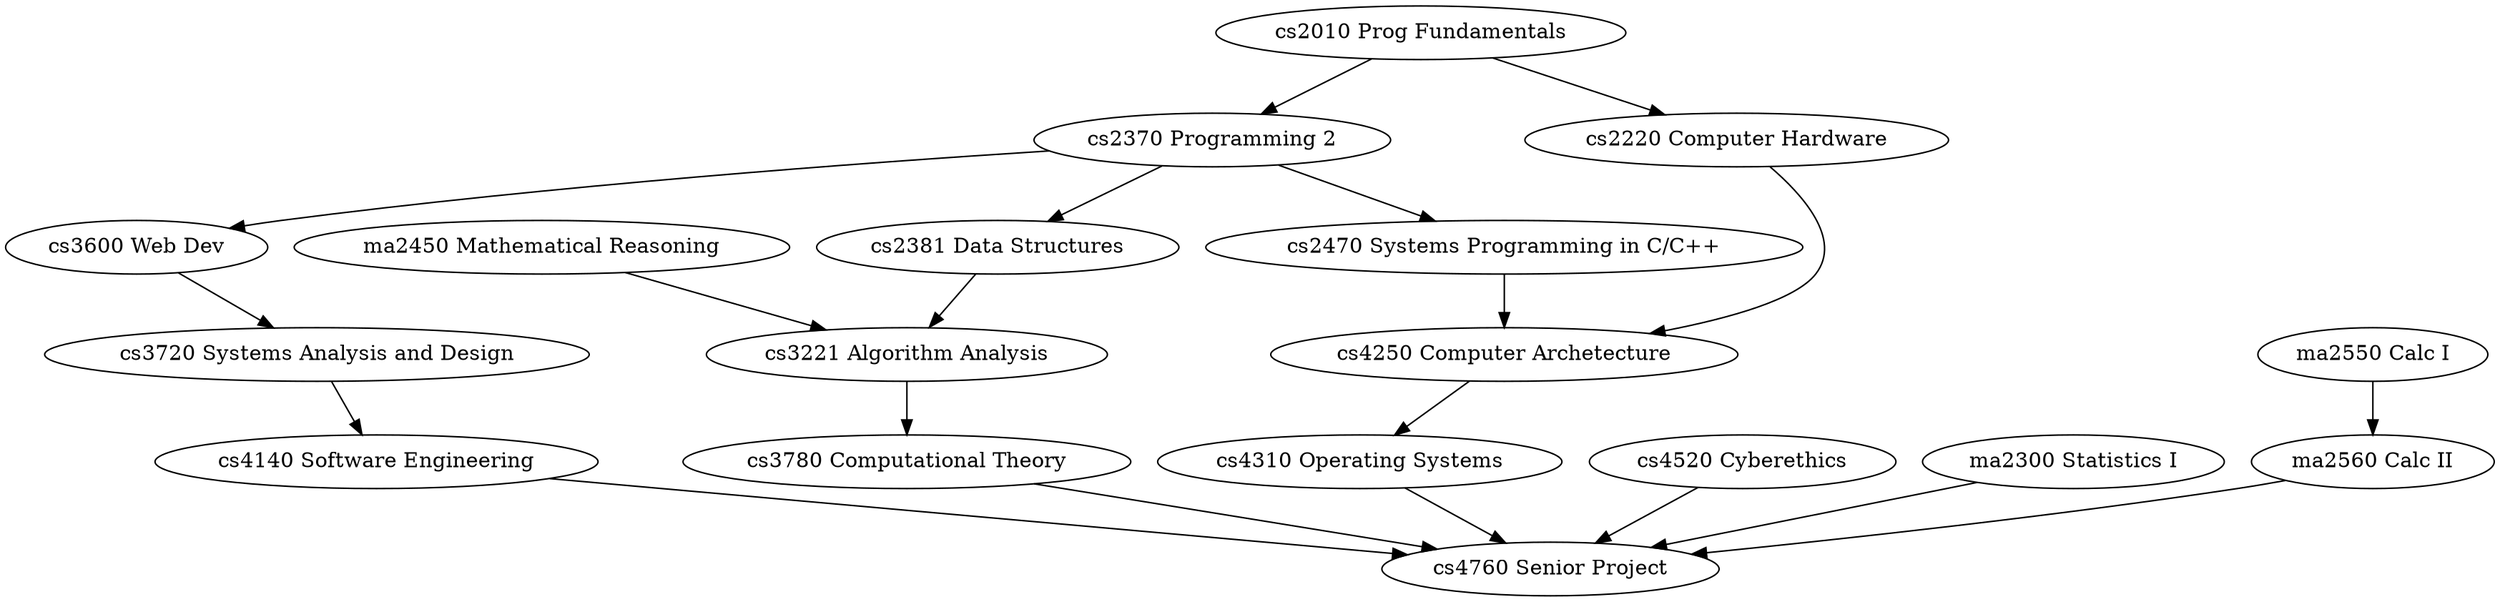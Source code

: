 
digraph {
  // Programming Sequence
  cs2010 [label="\N Prog Fundamentals"]

  cs2370 [label="\N Programming 2"]
  cs2010 -> cs2370

  cs2381 [label="\N Data Structures"]
  cs2370 -> cs2381

  // Low Level and OS
  cs2220 [label="\N Computer Hardware"]
  cs2010 -> cs2220

  cs2470 [label="\N Systems Programming in C/C++"]
  cs2370 -> cs2470

  cs4250 [label="\N Computer Archetecture"]
  cs2220 -> cs4250
  cs2470 -> cs4250

  cs4310 [label="\N Operating Systems"]
  cs4250 -> cs4310

  // Algo and Theory
  ma2450 [label="\N Mathematical Reasoning"]

  cs3221 [label="\N Algorithm Analysis"]
  cs2381 -> cs3221
  ma2450 -> cs3221

  cs3780 [label="\N Computational Theory"]
  cs3221 -> cs3780

  // Software Design
  cs3600 [label="\N Web Dev"]
  cs2370 -> cs3600

  cs3720 [label="\N Systems Analysis and Design"]
  cs3600 -> cs3720

  cs4140 [label="\N Software Engineering"]
  cs3720 -> cs4140

  // Ethics
  cs4520 [label="\N Cyberethics"]

  // Math Reqs
  ma2300 [label="\N Statistics I"]

  ma2550 [label="\N Calc I"]

  ma2560 [label="\N Calc II"]
  ma2550 -> ma2560

  // Final Project
  cs4760 [label="\N Senior Project"]
  cs3780 -> cs4760
  cs4310 -> cs4760
  cs4140 -> cs4760
  cs4520 -> cs4760
  ma2300 -> cs4760
  ma2560 -> cs4760
}

